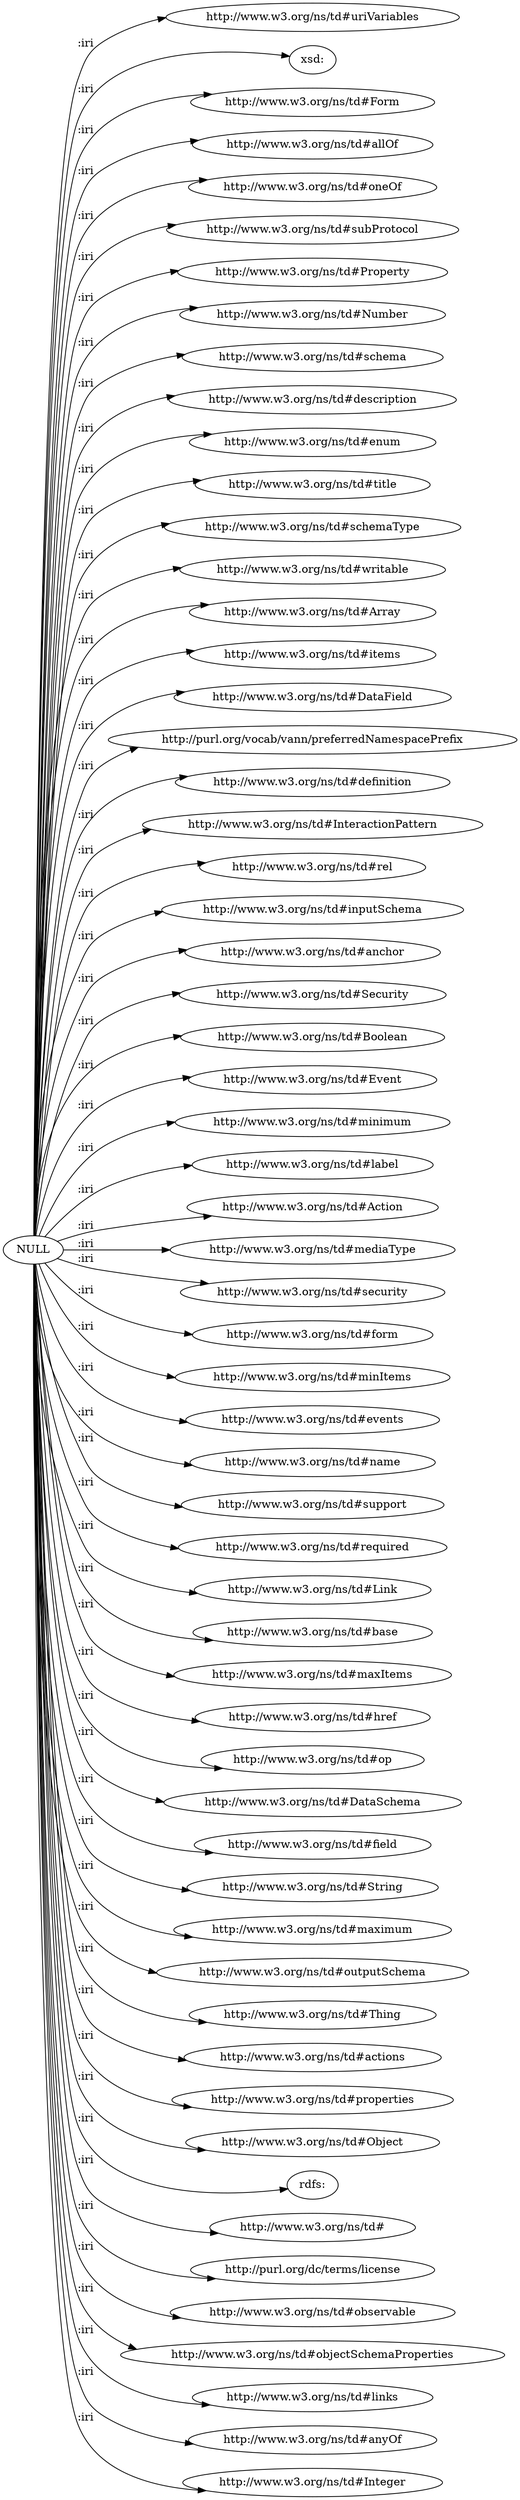 digraph ar2dtool_diagram { 
rankdir=LR;
size="1501"
	"NULL" -> "http://www.w3.org/ns/td#uriVariables" [ label = ":iri" ];
	"NULL" -> "xsd:" [ label = ":iri" ];
	"NULL" -> "http://www.w3.org/ns/td#Form" [ label = ":iri" ];
	"NULL" -> "http://www.w3.org/ns/td#allOf" [ label = ":iri" ];
	"NULL" -> "http://www.w3.org/ns/td#oneOf" [ label = ":iri" ];
	"NULL" -> "http://www.w3.org/ns/td#subProtocol" [ label = ":iri" ];
	"NULL" -> "http://www.w3.org/ns/td#Property" [ label = ":iri" ];
	"NULL" -> "http://www.w3.org/ns/td#Number" [ label = ":iri" ];
	"NULL" -> "http://www.w3.org/ns/td#schema" [ label = ":iri" ];
	"NULL" -> "http://www.w3.org/ns/td#description" [ label = ":iri" ];
	"NULL" -> "http://www.w3.org/ns/td#enum" [ label = ":iri" ];
	"NULL" -> "http://www.w3.org/ns/td#title" [ label = ":iri" ];
	"NULL" -> "http://www.w3.org/ns/td#schemaType" [ label = ":iri" ];
	"NULL" -> "http://www.w3.org/ns/td#writable" [ label = ":iri" ];
	"NULL" -> "http://www.w3.org/ns/td#Array" [ label = ":iri" ];
	"NULL" -> "http://www.w3.org/ns/td#items" [ label = ":iri" ];
	"NULL" -> "http://www.w3.org/ns/td#DataField" [ label = ":iri" ];
	"NULL" -> "http://purl.org/vocab/vann/preferredNamespacePrefix" [ label = ":iri" ];
	"NULL" -> "http://www.w3.org/ns/td#definition" [ label = ":iri" ];
	"NULL" -> "http://www.w3.org/ns/td#InteractionPattern" [ label = ":iri" ];
	"NULL" -> "http://www.w3.org/ns/td#rel" [ label = ":iri" ];
	"NULL" -> "http://www.w3.org/ns/td#inputSchema" [ label = ":iri" ];
	"NULL" -> "http://www.w3.org/ns/td#anchor" [ label = ":iri" ];
	"NULL" -> "http://www.w3.org/ns/td#Security" [ label = ":iri" ];
	"NULL" -> "http://www.w3.org/ns/td#Boolean" [ label = ":iri" ];
	"NULL" -> "http://www.w3.org/ns/td#Event" [ label = ":iri" ];
	"NULL" -> "http://www.w3.org/ns/td#minimum" [ label = ":iri" ];
	"NULL" -> "http://www.w3.org/ns/td#label" [ label = ":iri" ];
	"NULL" -> "http://www.w3.org/ns/td#Action" [ label = ":iri" ];
	"NULL" -> "http://www.w3.org/ns/td#mediaType" [ label = ":iri" ];
	"NULL" -> "http://www.w3.org/ns/td#security" [ label = ":iri" ];
	"NULL" -> "http://www.w3.org/ns/td#form" [ label = ":iri" ];
	"NULL" -> "http://www.w3.org/ns/td#minItems" [ label = ":iri" ];
	"NULL" -> "http://www.w3.org/ns/td#events" [ label = ":iri" ];
	"NULL" -> "http://www.w3.org/ns/td#name" [ label = ":iri" ];
	"NULL" -> "http://www.w3.org/ns/td#support" [ label = ":iri" ];
	"NULL" -> "http://www.w3.org/ns/td#required" [ label = ":iri" ];
	"NULL" -> "http://www.w3.org/ns/td#Link" [ label = ":iri" ];
	"NULL" -> "http://www.w3.org/ns/td#base" [ label = ":iri" ];
	"NULL" -> "http://www.w3.org/ns/td#maxItems" [ label = ":iri" ];
	"NULL" -> "http://www.w3.org/ns/td#href" [ label = ":iri" ];
	"NULL" -> "http://www.w3.org/ns/td#op" [ label = ":iri" ];
	"NULL" -> "http://www.w3.org/ns/td#DataSchema" [ label = ":iri" ];
	"NULL" -> "http://www.w3.org/ns/td#field" [ label = ":iri" ];
	"NULL" -> "http://www.w3.org/ns/td#String" [ label = ":iri" ];
	"NULL" -> "http://www.w3.org/ns/td#maximum" [ label = ":iri" ];
	"NULL" -> "http://www.w3.org/ns/td#outputSchema" [ label = ":iri" ];
	"NULL" -> "http://www.w3.org/ns/td#Thing" [ label = ":iri" ];
	"NULL" -> "http://www.w3.org/ns/td#actions" [ label = ":iri" ];
	"NULL" -> "http://www.w3.org/ns/td#properties" [ label = ":iri" ];
	"NULL" -> "http://www.w3.org/ns/td#Object" [ label = ":iri" ];
	"NULL" -> "rdfs:" [ label = ":iri" ];
	"NULL" -> "http://www.w3.org/ns/td#" [ label = ":iri" ];
	"NULL" -> "http://purl.org/dc/terms/license" [ label = ":iri" ];
	"NULL" -> "http://www.w3.org/ns/td#observable" [ label = ":iri" ];
	"NULL" -> "http://www.w3.org/ns/td#objectSchemaProperties" [ label = ":iri" ];
	"NULL" -> "http://www.w3.org/ns/td#links" [ label = ":iri" ];
	"NULL" -> "http://www.w3.org/ns/td#anyOf" [ label = ":iri" ];
	"NULL" -> "http://www.w3.org/ns/td#Integer" [ label = ":iri" ];

}
